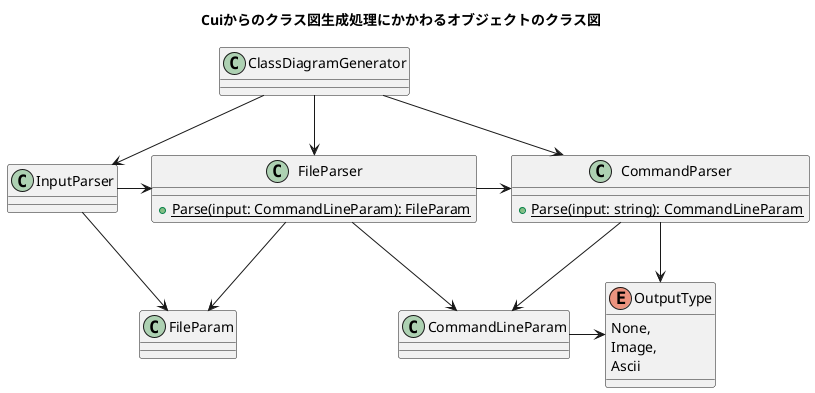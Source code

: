 @startuml command_parser_class

title Cuiからのクラス図生成処理にかかわるオブジェクトのクラス図

enum OutputType
{
  None,
  Image,
  Ascii
}

class CommandParser
{
  + {static} Parse(input: string): CommandLineParam
}

class CommandLineParam
{
}

class FileParser
{
  + {static} Parse(input: CommandLineParam): FileParam
}

class FileParam
{
}

class InputParser
{
}

class ClassDiagramGenerator
{

}

CommandParser -> OutputType
CommandParser --> CommandLineParam
CommandLineParam -> OutputType
FileParser -> CommandParser
FileParser --> CommandLineParam
FileParser --> FileParam
InputParser -> FileParser
InputParser --> FileParam

ClassDiagramGenerator --> CommandParser
ClassDiagramGenerator --> FileParser
ClassDiagramGenerator --> InputParser

@enduml